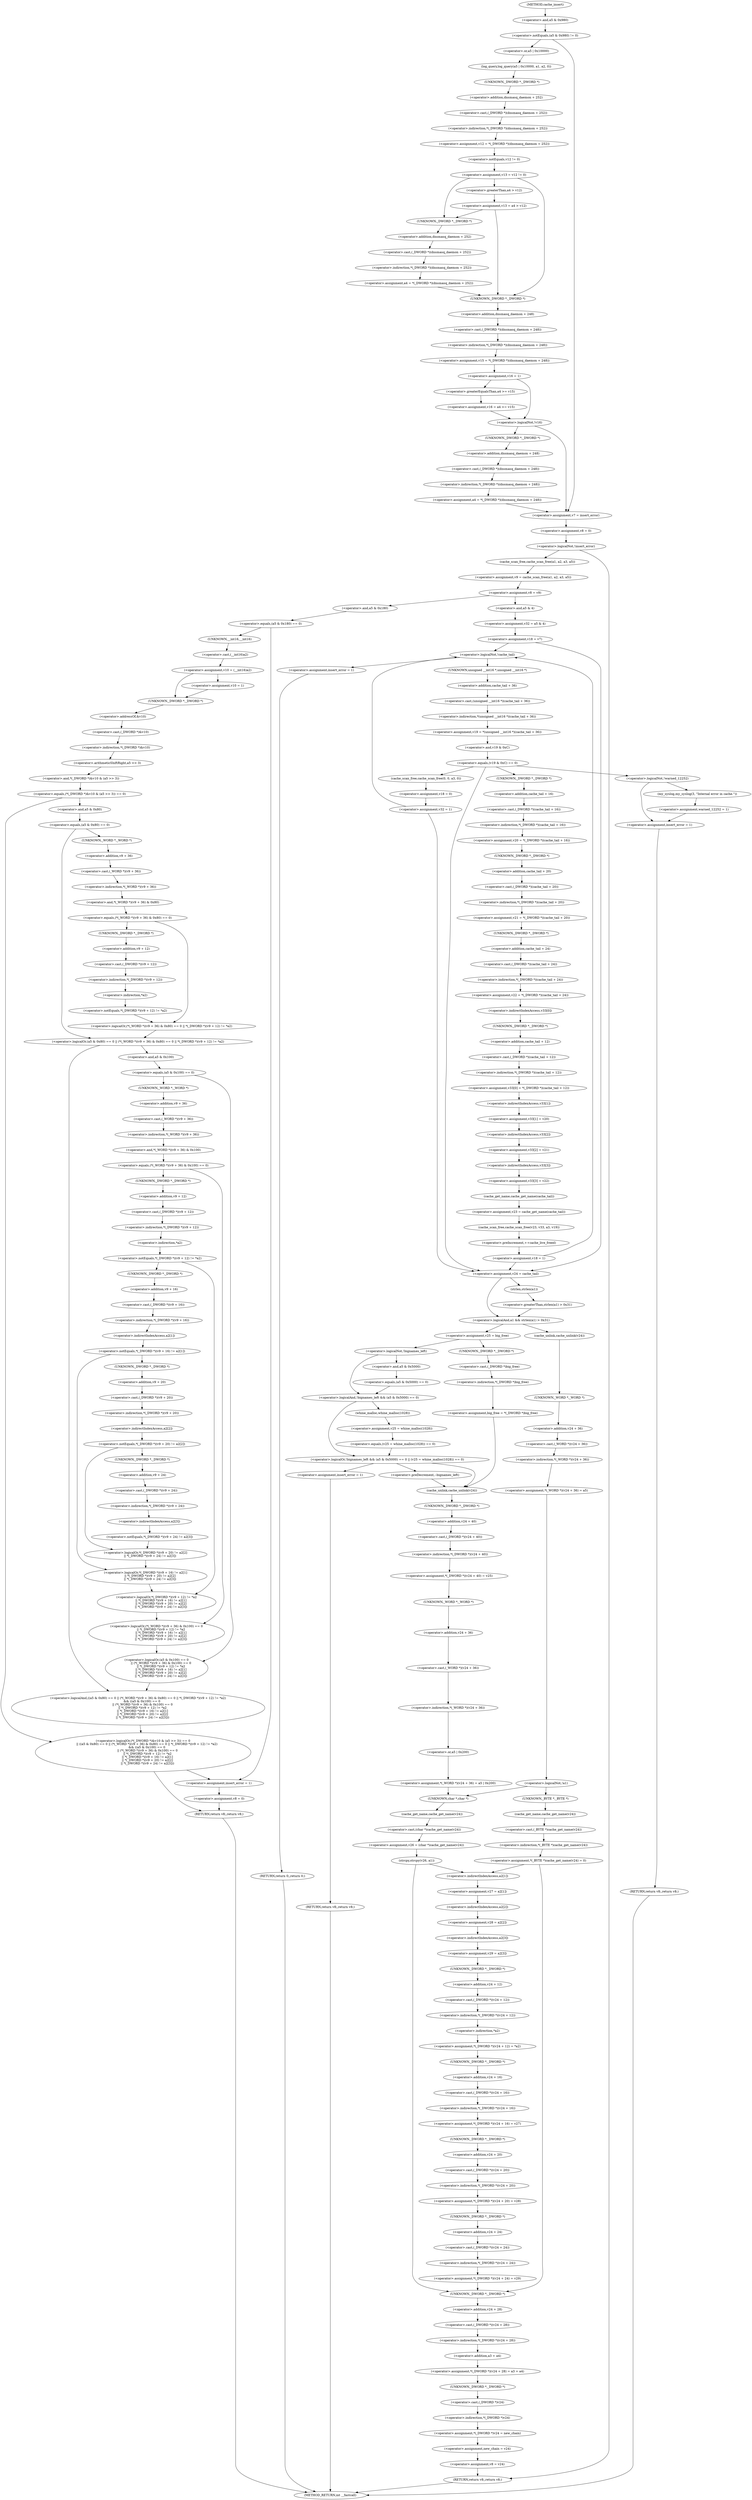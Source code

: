 digraph cache_insert {  
"1000153" [label = "(<operator>.notEquals,(a5 & 0x980) != 0)" ]
"1000154" [label = "(<operator>.and,a5 & 0x980)" ]
"1000159" [label = "(log_query,log_query(a5 | 0x10000, a1, a2, 0))" ]
"1000160" [label = "(<operator>.or,a5 | 0x10000)" ]
"1000166" [label = "(<operator>.assignment,v12 = *(_DWORD *)(dnsmasq_daemon + 252))" ]
"1000168" [label = "(<operator>.indirection,*(_DWORD *)(dnsmasq_daemon + 252))" ]
"1000169" [label = "(<operator>.cast,(_DWORD *)(dnsmasq_daemon + 252))" ]
"1000170" [label = "(UNKNOWN,_DWORD *,_DWORD *)" ]
"1000171" [label = "(<operator>.addition,dnsmasq_daemon + 252)" ]
"1000174" [label = "(<operator>.assignment,v13 = v12 != 0)" ]
"1000176" [label = "(<operator>.notEquals,v12 != 0)" ]
"1000181" [label = "(<operator>.assignment,v13 = a4 > v12)" ]
"1000183" [label = "(<operator>.greaterThan,a4 > v12)" ]
"1000188" [label = "(<operator>.assignment,a4 = *(_DWORD *)(dnsmasq_daemon + 252))" ]
"1000190" [label = "(<operator>.indirection,*(_DWORD *)(dnsmasq_daemon + 252))" ]
"1000191" [label = "(<operator>.cast,(_DWORD *)(dnsmasq_daemon + 252))" ]
"1000192" [label = "(UNKNOWN,_DWORD *,_DWORD *)" ]
"1000193" [label = "(<operator>.addition,dnsmasq_daemon + 252)" ]
"1000196" [label = "(<operator>.assignment,v15 = *(_DWORD *)(dnsmasq_daemon + 248))" ]
"1000198" [label = "(<operator>.indirection,*(_DWORD *)(dnsmasq_daemon + 248))" ]
"1000199" [label = "(<operator>.cast,(_DWORD *)(dnsmasq_daemon + 248))" ]
"1000200" [label = "(UNKNOWN,_DWORD *,_DWORD *)" ]
"1000201" [label = "(<operator>.addition,dnsmasq_daemon + 248)" ]
"1000204" [label = "(<operator>.assignment,v16 = 1)" ]
"1000209" [label = "(<operator>.assignment,v16 = a4 >= v15)" ]
"1000211" [label = "(<operator>.greaterEqualsThan,a4 >= v15)" ]
"1000215" [label = "(<operator>.logicalNot,!v16)" ]
"1000217" [label = "(<operator>.assignment,a4 = *(_DWORD *)(dnsmasq_daemon + 248))" ]
"1000219" [label = "(<operator>.indirection,*(_DWORD *)(dnsmasq_daemon + 248))" ]
"1000220" [label = "(<operator>.cast,(_DWORD *)(dnsmasq_daemon + 248))" ]
"1000221" [label = "(UNKNOWN,_DWORD *,_DWORD *)" ]
"1000222" [label = "(<operator>.addition,dnsmasq_daemon + 248)" ]
"1000225" [label = "(<operator>.assignment,v7 = insert_error)" ]
"1000228" [label = "(<operator>.assignment,v8 = 0)" ]
"1000232" [label = "(<operator>.logicalNot,!insert_error)" ]
"1000235" [label = "(<operator>.assignment,v9 = cache_scan_free(a1, a2, a3, a5))" ]
"1000237" [label = "(cache_scan_free,cache_scan_free(a1, a2, a3, a5))" ]
"1000242" [label = "(<operator>.assignment,v8 = v9)" ]
"1000249" [label = "(<operator>.equals,(a5 & 0x180) == 0)" ]
"1000250" [label = "(<operator>.and,a5 & 0x180)" ]
"1000255" [label = "(<operator>.assignment,v10 = (__int16)a2)" ]
"1000257" [label = "(<operator>.cast,(__int16)a2)" ]
"1000258" [label = "(UNKNOWN,__int16,__int16)" ]
"1000262" [label = "(<operator>.assignment,v10 = 1)" ]
"1000266" [label = "(<operator>.logicalOr,(*(_DWORD *)&v10 & (a5 >> 3)) == 0\n        || ((a5 & 0x80) == 0 || (*(_WORD *)(v9 + 36) & 0x80) == 0 || *(_DWORD *)(v9 + 12) != *a2)\n        && ((a5 & 0x100) == 0\n         || (*(_WORD *)(v9 + 36) & 0x100) == 0\n         || *(_DWORD *)(v9 + 12) != *a2\n         || *(_DWORD *)(v9 + 16) != a2[1]\n         || *(_DWORD *)(v9 + 20) != a2[2]\n         || *(_DWORD *)(v9 + 24) != a2[3]))" ]
"1000267" [label = "(<operator>.equals,(*(_DWORD *)&v10 & (a5 >> 3)) == 0)" ]
"1000268" [label = "(<operator>.and,*(_DWORD *)&v10 & (a5 >> 3))" ]
"1000269" [label = "(<operator>.indirection,*(_DWORD *)&v10)" ]
"1000270" [label = "(<operator>.cast,(_DWORD *)&v10)" ]
"1000271" [label = "(UNKNOWN,_DWORD *,_DWORD *)" ]
"1000272" [label = "(<operator>.addressOf,&v10)" ]
"1000274" [label = "(<operator>.arithmeticShiftRight,a5 >> 3)" ]
"1000278" [label = "(<operator>.logicalAnd,((a5 & 0x80) == 0 || (*(_WORD *)(v9 + 36) & 0x80) == 0 || *(_DWORD *)(v9 + 12) != *a2)\n        && ((a5 & 0x100) == 0\n         || (*(_WORD *)(v9 + 36) & 0x100) == 0\n         || *(_DWORD *)(v9 + 12) != *a2\n         || *(_DWORD *)(v9 + 16) != a2[1]\n         || *(_DWORD *)(v9 + 20) != a2[2]\n         || *(_DWORD *)(v9 + 24) != a2[3]))" ]
"1000279" [label = "(<operator>.logicalOr,(a5 & 0x80) == 0 || (*(_WORD *)(v9 + 36) & 0x80) == 0 || *(_DWORD *)(v9 + 12) != *a2)" ]
"1000280" [label = "(<operator>.equals,(a5 & 0x80) == 0)" ]
"1000281" [label = "(<operator>.and,a5 & 0x80)" ]
"1000285" [label = "(<operator>.logicalOr,(*(_WORD *)(v9 + 36) & 0x80) == 0 || *(_DWORD *)(v9 + 12) != *a2)" ]
"1000286" [label = "(<operator>.equals,(*(_WORD *)(v9 + 36) & 0x80) == 0)" ]
"1000287" [label = "(<operator>.and,*(_WORD *)(v9 + 36) & 0x80)" ]
"1000288" [label = "(<operator>.indirection,*(_WORD *)(v9 + 36))" ]
"1000289" [label = "(<operator>.cast,(_WORD *)(v9 + 36))" ]
"1000290" [label = "(UNKNOWN,_WORD *,_WORD *)" ]
"1000291" [label = "(<operator>.addition,v9 + 36)" ]
"1000296" [label = "(<operator>.notEquals,*(_DWORD *)(v9 + 12) != *a2)" ]
"1000297" [label = "(<operator>.indirection,*(_DWORD *)(v9 + 12))" ]
"1000298" [label = "(<operator>.cast,(_DWORD *)(v9 + 12))" ]
"1000299" [label = "(UNKNOWN,_DWORD *,_DWORD *)" ]
"1000300" [label = "(<operator>.addition,v9 + 12)" ]
"1000303" [label = "(<operator>.indirection,*a2)" ]
"1000305" [label = "(<operator>.logicalOr,(a5 & 0x100) == 0\n         || (*(_WORD *)(v9 + 36) & 0x100) == 0\n         || *(_DWORD *)(v9 + 12) != *a2\n         || *(_DWORD *)(v9 + 16) != a2[1]\n         || *(_DWORD *)(v9 + 20) != a2[2]\n         || *(_DWORD *)(v9 + 24) != a2[3])" ]
"1000306" [label = "(<operator>.equals,(a5 & 0x100) == 0)" ]
"1000307" [label = "(<operator>.and,a5 & 0x100)" ]
"1000311" [label = "(<operator>.logicalOr,(*(_WORD *)(v9 + 36) & 0x100) == 0\n         || *(_DWORD *)(v9 + 12) != *a2\n         || *(_DWORD *)(v9 + 16) != a2[1]\n         || *(_DWORD *)(v9 + 20) != a2[2]\n         || *(_DWORD *)(v9 + 24) != a2[3])" ]
"1000312" [label = "(<operator>.equals,(*(_WORD *)(v9 + 36) & 0x100) == 0)" ]
"1000313" [label = "(<operator>.and,*(_WORD *)(v9 + 36) & 0x100)" ]
"1000314" [label = "(<operator>.indirection,*(_WORD *)(v9 + 36))" ]
"1000315" [label = "(<operator>.cast,(_WORD *)(v9 + 36))" ]
"1000316" [label = "(UNKNOWN,_WORD *,_WORD *)" ]
"1000317" [label = "(<operator>.addition,v9 + 36)" ]
"1000322" [label = "(<operator>.logicalOr,*(_DWORD *)(v9 + 12) != *a2\n         || *(_DWORD *)(v9 + 16) != a2[1]\n         || *(_DWORD *)(v9 + 20) != a2[2]\n         || *(_DWORD *)(v9 + 24) != a2[3])" ]
"1000323" [label = "(<operator>.notEquals,*(_DWORD *)(v9 + 12) != *a2)" ]
"1000324" [label = "(<operator>.indirection,*(_DWORD *)(v9 + 12))" ]
"1000325" [label = "(<operator>.cast,(_DWORD *)(v9 + 12))" ]
"1000326" [label = "(UNKNOWN,_DWORD *,_DWORD *)" ]
"1000327" [label = "(<operator>.addition,v9 + 12)" ]
"1000330" [label = "(<operator>.indirection,*a2)" ]
"1000332" [label = "(<operator>.logicalOr,*(_DWORD *)(v9 + 16) != a2[1]\n         || *(_DWORD *)(v9 + 20) != a2[2]\n         || *(_DWORD *)(v9 + 24) != a2[3])" ]
"1000333" [label = "(<operator>.notEquals,*(_DWORD *)(v9 + 16) != a2[1])" ]
"1000334" [label = "(<operator>.indirection,*(_DWORD *)(v9 + 16))" ]
"1000335" [label = "(<operator>.cast,(_DWORD *)(v9 + 16))" ]
"1000336" [label = "(UNKNOWN,_DWORD *,_DWORD *)" ]
"1000337" [label = "(<operator>.addition,v9 + 16)" ]
"1000340" [label = "(<operator>.indirectIndexAccess,a2[1])" ]
"1000343" [label = "(<operator>.logicalOr,*(_DWORD *)(v9 + 20) != a2[2]\n         || *(_DWORD *)(v9 + 24) != a2[3])" ]
"1000344" [label = "(<operator>.notEquals,*(_DWORD *)(v9 + 20) != a2[2])" ]
"1000345" [label = "(<operator>.indirection,*(_DWORD *)(v9 + 20))" ]
"1000346" [label = "(<operator>.cast,(_DWORD *)(v9 + 20))" ]
"1000347" [label = "(UNKNOWN,_DWORD *,_DWORD *)" ]
"1000348" [label = "(<operator>.addition,v9 + 20)" ]
"1000351" [label = "(<operator>.indirectIndexAccess,a2[2])" ]
"1000354" [label = "(<operator>.notEquals,*(_DWORD *)(v9 + 24) != a2[3])" ]
"1000355" [label = "(<operator>.indirection,*(_DWORD *)(v9 + 24))" ]
"1000356" [label = "(<operator>.cast,(_DWORD *)(v9 + 24))" ]
"1000357" [label = "(UNKNOWN,_DWORD *,_DWORD *)" ]
"1000358" [label = "(<operator>.addition,v9 + 24)" ]
"1000361" [label = "(<operator>.indirectIndexAccess,a2[3])" ]
"1000366" [label = "(<operator>.assignment,insert_error = 1)" ]
"1000369" [label = "(<operator>.assignment,v8 = 0)" ]
"1000372" [label = "(RETURN,return v8;,return v8;)" ]
"1000374" [label = "(<operator>.assignment,v32 = a5 & 4)" ]
"1000376" [label = "(<operator>.and,a5 & 4)" ]
"1000379" [label = "(<operator>.assignment,v18 = v7)" ]
"1000386" [label = "(<operator>.logicalNot,!cache_tail)" ]
"1000389" [label = "(<operator>.assignment,insert_error = 1)" ]
"1000392" [label = "(RETURN,return 0;,return 0;)" ]
"1000394" [label = "(<operator>.assignment,v19 = *(unsigned __int16 *)(cache_tail + 36))" ]
"1000396" [label = "(<operator>.indirection,*(unsigned __int16 *)(cache_tail + 36))" ]
"1000397" [label = "(<operator>.cast,(unsigned __int16 *)(cache_tail + 36))" ]
"1000398" [label = "(UNKNOWN,unsigned __int16 *,unsigned __int16 *)" ]
"1000399" [label = "(<operator>.addition,cache_tail + 36)" ]
"1000403" [label = "(<operator>.equals,(v19 & 0xC) == 0)" ]
"1000404" [label = "(<operator>.and,v19 & 0xC)" ]
"1000413" [label = "(<operator>.logicalNot,!warned_12252)" ]
"1000416" [label = "(my_syslog,my_syslog(3, \"Internal error in cache.\"))" ]
"1000419" [label = "(<operator>.assignment,warned_12252 = 1)" ]
"1000422" [label = "(<operator>.assignment,insert_error = 1)" ]
"1000425" [label = "(RETURN,return v8;,return v8;)" ]
"1000430" [label = "(<operator>.assignment,v20 = *(_DWORD *)(cache_tail + 16))" ]
"1000432" [label = "(<operator>.indirection,*(_DWORD *)(cache_tail + 16))" ]
"1000433" [label = "(<operator>.cast,(_DWORD *)(cache_tail + 16))" ]
"1000434" [label = "(UNKNOWN,_DWORD *,_DWORD *)" ]
"1000435" [label = "(<operator>.addition,cache_tail + 16)" ]
"1000438" [label = "(<operator>.assignment,v21 = *(_DWORD *)(cache_tail + 20))" ]
"1000440" [label = "(<operator>.indirection,*(_DWORD *)(cache_tail + 20))" ]
"1000441" [label = "(<operator>.cast,(_DWORD *)(cache_tail + 20))" ]
"1000442" [label = "(UNKNOWN,_DWORD *,_DWORD *)" ]
"1000443" [label = "(<operator>.addition,cache_tail + 20)" ]
"1000446" [label = "(<operator>.assignment,v22 = *(_DWORD *)(cache_tail + 24))" ]
"1000448" [label = "(<operator>.indirection,*(_DWORD *)(cache_tail + 24))" ]
"1000449" [label = "(<operator>.cast,(_DWORD *)(cache_tail + 24))" ]
"1000450" [label = "(UNKNOWN,_DWORD *,_DWORD *)" ]
"1000451" [label = "(<operator>.addition,cache_tail + 24)" ]
"1000454" [label = "(<operator>.assignment,v33[0] = *(_DWORD *)(cache_tail + 12))" ]
"1000455" [label = "(<operator>.indirectIndexAccess,v33[0])" ]
"1000458" [label = "(<operator>.indirection,*(_DWORD *)(cache_tail + 12))" ]
"1000459" [label = "(<operator>.cast,(_DWORD *)(cache_tail + 12))" ]
"1000460" [label = "(UNKNOWN,_DWORD *,_DWORD *)" ]
"1000461" [label = "(<operator>.addition,cache_tail + 12)" ]
"1000464" [label = "(<operator>.assignment,v33[1] = v20)" ]
"1000465" [label = "(<operator>.indirectIndexAccess,v33[1])" ]
"1000469" [label = "(<operator>.assignment,v33[2] = v21)" ]
"1000470" [label = "(<operator>.indirectIndexAccess,v33[2])" ]
"1000474" [label = "(<operator>.assignment,v33[3] = v22)" ]
"1000475" [label = "(<operator>.indirectIndexAccess,v33[3])" ]
"1000479" [label = "(<operator>.assignment,v23 = cache_get_name(cache_tail))" ]
"1000481" [label = "(cache_get_name,cache_get_name(cache_tail))" ]
"1000483" [label = "(cache_scan_free,cache_scan_free(v23, v33, a3, v19))" ]
"1000488" [label = "(<operator>.preIncrement,++cache_live_freed)" ]
"1000490" [label = "(<operator>.assignment,v18 = 1)" ]
"1000495" [label = "(cache_scan_free,cache_scan_free(0, 0, a3, 0))" ]
"1000500" [label = "(<operator>.assignment,v18 = 0)" ]
"1000503" [label = "(<operator>.assignment,v32 = 1)" ]
"1000506" [label = "(<operator>.assignment,v24 = cache_tail)" ]
"1000510" [label = "(<operator>.logicalAnd,a1 && strlen(a1) > 0x31)" ]
"1000512" [label = "(<operator>.greaterThan,strlen(a1) > 0x31)" ]
"1000513" [label = "(strlen,strlen(a1))" ]
"1000517" [label = "(<operator>.assignment,v25 = big_free)" ]
"1000523" [label = "(<operator>.assignment,big_free = *(_DWORD *)big_free)" ]
"1000525" [label = "(<operator>.indirection,*(_DWORD *)big_free)" ]
"1000526" [label = "(<operator>.cast,(_DWORD *)big_free)" ]
"1000527" [label = "(UNKNOWN,_DWORD *,_DWORD *)" ]
"1000532" [label = "(<operator>.logicalOr,!bignames_left && (a5 & 0x5000) == 0 || (v25 = whine_malloc(1028)) == 0)" ]
"1000533" [label = "(<operator>.logicalAnd,!bignames_left && (a5 & 0x5000) == 0)" ]
"1000534" [label = "(<operator>.logicalNot,!bignames_left)" ]
"1000536" [label = "(<operator>.equals,(a5 & 0x5000) == 0)" ]
"1000537" [label = "(<operator>.and,a5 & 0x5000)" ]
"1000541" [label = "(<operator>.equals,(v25 = whine_malloc(1028)) == 0)" ]
"1000542" [label = "(<operator>.assignment,v25 = whine_malloc(1028))" ]
"1000544" [label = "(whine_malloc,whine_malloc(1028))" ]
"1000548" [label = "(<operator>.assignment,insert_error = 1)" ]
"1000551" [label = "(RETURN,return v8;,return v8;)" ]
"1000555" [label = "(<operator>.preDecrement,--bignames_left)" ]
"1000557" [label = "(cache_unlink,cache_unlink(v24))" ]
"1000559" [label = "(<operator>.assignment,*(_DWORD *)(v24 + 40) = v25)" ]
"1000560" [label = "(<operator>.indirection,*(_DWORD *)(v24 + 40))" ]
"1000561" [label = "(<operator>.cast,(_DWORD *)(v24 + 40))" ]
"1000562" [label = "(UNKNOWN,_DWORD *,_DWORD *)" ]
"1000563" [label = "(<operator>.addition,v24 + 40)" ]
"1000567" [label = "(<operator>.assignment,*(_WORD *)(v24 + 36) = a5 | 0x200)" ]
"1000568" [label = "(<operator>.indirection,*(_WORD *)(v24 + 36))" ]
"1000569" [label = "(<operator>.cast,(_WORD *)(v24 + 36))" ]
"1000570" [label = "(UNKNOWN,_WORD *,_WORD *)" ]
"1000571" [label = "(<operator>.addition,v24 + 36)" ]
"1000574" [label = "(<operator>.or,a5 | 0x200)" ]
"1000579" [label = "(cache_unlink,cache_unlink(v24))" ]
"1000581" [label = "(<operator>.assignment,*(_WORD *)(v24 + 36) = a5)" ]
"1000582" [label = "(<operator>.indirection,*(_WORD *)(v24 + 36))" ]
"1000583" [label = "(<operator>.cast,(_WORD *)(v24 + 36))" ]
"1000584" [label = "(UNKNOWN,_WORD *,_WORD *)" ]
"1000585" [label = "(<operator>.addition,v24 + 36)" ]
"1000590" [label = "(<operator>.logicalNot,!a1)" ]
"1000593" [label = "(<operator>.assignment,*(_BYTE *)cache_get_name(v24) = 0)" ]
"1000594" [label = "(<operator>.indirection,*(_BYTE *)cache_get_name(v24))" ]
"1000595" [label = "(<operator>.cast,(_BYTE *)cache_get_name(v24))" ]
"1000596" [label = "(UNKNOWN,_BYTE *,_BYTE *)" ]
"1000597" [label = "(cache_get_name,cache_get_name(v24))" ]
"1000601" [label = "(<operator>.assignment,v26 = (char *)cache_get_name(v24))" ]
"1000603" [label = "(<operator>.cast,(char *)cache_get_name(v24))" ]
"1000604" [label = "(UNKNOWN,char *,char *)" ]
"1000605" [label = "(cache_get_name,cache_get_name(v24))" ]
"1000607" [label = "(strcpy,strcpy(v26, a1))" ]
"1000614" [label = "(<operator>.assignment,v27 = a2[1])" ]
"1000616" [label = "(<operator>.indirectIndexAccess,a2[1])" ]
"1000619" [label = "(<operator>.assignment,v28 = a2[2])" ]
"1000621" [label = "(<operator>.indirectIndexAccess,a2[2])" ]
"1000624" [label = "(<operator>.assignment,v29 = a2[3])" ]
"1000626" [label = "(<operator>.indirectIndexAccess,a2[3])" ]
"1000629" [label = "(<operator>.assignment,*(_DWORD *)(v24 + 12) = *a2)" ]
"1000630" [label = "(<operator>.indirection,*(_DWORD *)(v24 + 12))" ]
"1000631" [label = "(<operator>.cast,(_DWORD *)(v24 + 12))" ]
"1000632" [label = "(UNKNOWN,_DWORD *,_DWORD *)" ]
"1000633" [label = "(<operator>.addition,v24 + 12)" ]
"1000636" [label = "(<operator>.indirection,*a2)" ]
"1000638" [label = "(<operator>.assignment,*(_DWORD *)(v24 + 16) = v27)" ]
"1000639" [label = "(<operator>.indirection,*(_DWORD *)(v24 + 16))" ]
"1000640" [label = "(<operator>.cast,(_DWORD *)(v24 + 16))" ]
"1000641" [label = "(UNKNOWN,_DWORD *,_DWORD *)" ]
"1000642" [label = "(<operator>.addition,v24 + 16)" ]
"1000646" [label = "(<operator>.assignment,*(_DWORD *)(v24 + 20) = v28)" ]
"1000647" [label = "(<operator>.indirection,*(_DWORD *)(v24 + 20))" ]
"1000648" [label = "(<operator>.cast,(_DWORD *)(v24 + 20))" ]
"1000649" [label = "(UNKNOWN,_DWORD *,_DWORD *)" ]
"1000650" [label = "(<operator>.addition,v24 + 20)" ]
"1000654" [label = "(<operator>.assignment,*(_DWORD *)(v24 + 24) = v29)" ]
"1000655" [label = "(<operator>.indirection,*(_DWORD *)(v24 + 24))" ]
"1000656" [label = "(<operator>.cast,(_DWORD *)(v24 + 24))" ]
"1000657" [label = "(UNKNOWN,_DWORD *,_DWORD *)" ]
"1000658" [label = "(<operator>.addition,v24 + 24)" ]
"1000662" [label = "(<operator>.assignment,*(_DWORD *)(v24 + 28) = a3 + a4)" ]
"1000663" [label = "(<operator>.indirection,*(_DWORD *)(v24 + 28))" ]
"1000664" [label = "(<operator>.cast,(_DWORD *)(v24 + 28))" ]
"1000665" [label = "(UNKNOWN,_DWORD *,_DWORD *)" ]
"1000666" [label = "(<operator>.addition,v24 + 28)" ]
"1000669" [label = "(<operator>.addition,a3 + a4)" ]
"1000672" [label = "(<operator>.assignment,*(_DWORD *)v24 = new_chain)" ]
"1000673" [label = "(<operator>.indirection,*(_DWORD *)v24)" ]
"1000674" [label = "(<operator>.cast,(_DWORD *)v24)" ]
"1000675" [label = "(UNKNOWN,_DWORD *,_DWORD *)" ]
"1000678" [label = "(<operator>.assignment,new_chain = v24)" ]
"1000681" [label = "(<operator>.assignment,v8 = v24)" ]
"1000684" [label = "(RETURN,return v8;,return v8;)" ]
"1000123" [label = "(METHOD,cache_insert)" ]
"1000686" [label = "(METHOD_RETURN,int __fastcall)" ]
  "1000153" -> "1000160" 
  "1000153" -> "1000225" 
  "1000154" -> "1000153" 
  "1000159" -> "1000170" 
  "1000160" -> "1000159" 
  "1000166" -> "1000176" 
  "1000168" -> "1000166" 
  "1000169" -> "1000168" 
  "1000170" -> "1000171" 
  "1000171" -> "1000169" 
  "1000174" -> "1000183" 
  "1000174" -> "1000192" 
  "1000174" -> "1000200" 
  "1000176" -> "1000174" 
  "1000181" -> "1000192" 
  "1000181" -> "1000200" 
  "1000183" -> "1000181" 
  "1000188" -> "1000200" 
  "1000190" -> "1000188" 
  "1000191" -> "1000190" 
  "1000192" -> "1000193" 
  "1000193" -> "1000191" 
  "1000196" -> "1000204" 
  "1000198" -> "1000196" 
  "1000199" -> "1000198" 
  "1000200" -> "1000201" 
  "1000201" -> "1000199" 
  "1000204" -> "1000211" 
  "1000204" -> "1000215" 
  "1000209" -> "1000215" 
  "1000211" -> "1000209" 
  "1000215" -> "1000221" 
  "1000215" -> "1000225" 
  "1000217" -> "1000225" 
  "1000219" -> "1000217" 
  "1000220" -> "1000219" 
  "1000221" -> "1000222" 
  "1000222" -> "1000220" 
  "1000225" -> "1000228" 
  "1000228" -> "1000232" 
  "1000232" -> "1000237" 
  "1000232" -> "1000684" 
  "1000235" -> "1000242" 
  "1000237" -> "1000235" 
  "1000242" -> "1000250" 
  "1000242" -> "1000376" 
  "1000249" -> "1000366" 
  "1000249" -> "1000258" 
  "1000250" -> "1000249" 
  "1000255" -> "1000271" 
  "1000255" -> "1000262" 
  "1000257" -> "1000255" 
  "1000258" -> "1000257" 
  "1000262" -> "1000271" 
  "1000266" -> "1000366" 
  "1000266" -> "1000372" 
  "1000267" -> "1000266" 
  "1000267" -> "1000281" 
  "1000268" -> "1000267" 
  "1000269" -> "1000274" 
  "1000270" -> "1000269" 
  "1000271" -> "1000272" 
  "1000272" -> "1000270" 
  "1000274" -> "1000268" 
  "1000278" -> "1000266" 
  "1000279" -> "1000278" 
  "1000279" -> "1000307" 
  "1000280" -> "1000290" 
  "1000280" -> "1000279" 
  "1000281" -> "1000280" 
  "1000285" -> "1000279" 
  "1000286" -> "1000299" 
  "1000286" -> "1000285" 
  "1000287" -> "1000286" 
  "1000288" -> "1000287" 
  "1000289" -> "1000288" 
  "1000290" -> "1000291" 
  "1000291" -> "1000289" 
  "1000296" -> "1000285" 
  "1000297" -> "1000303" 
  "1000298" -> "1000297" 
  "1000299" -> "1000300" 
  "1000300" -> "1000298" 
  "1000303" -> "1000296" 
  "1000305" -> "1000278" 
  "1000306" -> "1000316" 
  "1000306" -> "1000305" 
  "1000307" -> "1000306" 
  "1000311" -> "1000305" 
  "1000312" -> "1000326" 
  "1000312" -> "1000311" 
  "1000313" -> "1000312" 
  "1000314" -> "1000313" 
  "1000315" -> "1000314" 
  "1000316" -> "1000317" 
  "1000317" -> "1000315" 
  "1000322" -> "1000311" 
  "1000323" -> "1000336" 
  "1000323" -> "1000322" 
  "1000324" -> "1000330" 
  "1000325" -> "1000324" 
  "1000326" -> "1000327" 
  "1000327" -> "1000325" 
  "1000330" -> "1000323" 
  "1000332" -> "1000322" 
  "1000333" -> "1000347" 
  "1000333" -> "1000332" 
  "1000334" -> "1000340" 
  "1000335" -> "1000334" 
  "1000336" -> "1000337" 
  "1000337" -> "1000335" 
  "1000340" -> "1000333" 
  "1000343" -> "1000332" 
  "1000344" -> "1000357" 
  "1000344" -> "1000343" 
  "1000345" -> "1000351" 
  "1000346" -> "1000345" 
  "1000347" -> "1000348" 
  "1000348" -> "1000346" 
  "1000351" -> "1000344" 
  "1000354" -> "1000343" 
  "1000355" -> "1000361" 
  "1000356" -> "1000355" 
  "1000357" -> "1000358" 
  "1000358" -> "1000356" 
  "1000361" -> "1000354" 
  "1000366" -> "1000369" 
  "1000369" -> "1000372" 
  "1000372" -> "1000686" 
  "1000374" -> "1000379" 
  "1000376" -> "1000374" 
  "1000379" -> "1000386" 
  "1000379" -> "1000506" 
  "1000386" -> "1000389" 
  "1000386" -> "1000398" 
  "1000389" -> "1000392" 
  "1000392" -> "1000686" 
  "1000394" -> "1000404" 
  "1000396" -> "1000394" 
  "1000397" -> "1000396" 
  "1000398" -> "1000399" 
  "1000399" -> "1000397" 
  "1000403" -> "1000506" 
  "1000403" -> "1000413" 
  "1000403" -> "1000434" 
  "1000403" -> "1000495" 
  "1000404" -> "1000403" 
  "1000413" -> "1000416" 
  "1000413" -> "1000422" 
  "1000416" -> "1000419" 
  "1000419" -> "1000422" 
  "1000422" -> "1000425" 
  "1000425" -> "1000686" 
  "1000430" -> "1000442" 
  "1000432" -> "1000430" 
  "1000433" -> "1000432" 
  "1000434" -> "1000435" 
  "1000435" -> "1000433" 
  "1000438" -> "1000450" 
  "1000440" -> "1000438" 
  "1000441" -> "1000440" 
  "1000442" -> "1000443" 
  "1000443" -> "1000441" 
  "1000446" -> "1000455" 
  "1000448" -> "1000446" 
  "1000449" -> "1000448" 
  "1000450" -> "1000451" 
  "1000451" -> "1000449" 
  "1000454" -> "1000465" 
  "1000455" -> "1000460" 
  "1000458" -> "1000454" 
  "1000459" -> "1000458" 
  "1000460" -> "1000461" 
  "1000461" -> "1000459" 
  "1000464" -> "1000470" 
  "1000465" -> "1000464" 
  "1000469" -> "1000475" 
  "1000470" -> "1000469" 
  "1000474" -> "1000481" 
  "1000475" -> "1000474" 
  "1000479" -> "1000483" 
  "1000481" -> "1000479" 
  "1000483" -> "1000488" 
  "1000488" -> "1000490" 
  "1000490" -> "1000386" 
  "1000490" -> "1000506" 
  "1000495" -> "1000500" 
  "1000500" -> "1000503" 
  "1000503" -> "1000386" 
  "1000503" -> "1000506" 
  "1000506" -> "1000510" 
  "1000506" -> "1000513" 
  "1000510" -> "1000517" 
  "1000510" -> "1000579" 
  "1000512" -> "1000510" 
  "1000513" -> "1000512" 
  "1000517" -> "1000527" 
  "1000517" -> "1000534" 
  "1000523" -> "1000557" 
  "1000525" -> "1000523" 
  "1000526" -> "1000525" 
  "1000527" -> "1000526" 
  "1000532" -> "1000548" 
  "1000532" -> "1000555" 
  "1000532" -> "1000557" 
  "1000533" -> "1000532" 
  "1000533" -> "1000544" 
  "1000534" -> "1000533" 
  "1000534" -> "1000537" 
  "1000536" -> "1000533" 
  "1000537" -> "1000536" 
  "1000541" -> "1000532" 
  "1000542" -> "1000541" 
  "1000544" -> "1000542" 
  "1000548" -> "1000551" 
  "1000551" -> "1000686" 
  "1000555" -> "1000557" 
  "1000557" -> "1000562" 
  "1000559" -> "1000570" 
  "1000560" -> "1000559" 
  "1000561" -> "1000560" 
  "1000562" -> "1000563" 
  "1000563" -> "1000561" 
  "1000567" -> "1000604" 
  "1000568" -> "1000574" 
  "1000569" -> "1000568" 
  "1000570" -> "1000571" 
  "1000571" -> "1000569" 
  "1000574" -> "1000567" 
  "1000579" -> "1000584" 
  "1000581" -> "1000590" 
  "1000582" -> "1000581" 
  "1000583" -> "1000582" 
  "1000584" -> "1000585" 
  "1000585" -> "1000583" 
  "1000590" -> "1000596" 
  "1000590" -> "1000604" 
  "1000593" -> "1000665" 
  "1000593" -> "1000616" 
  "1000594" -> "1000593" 
  "1000595" -> "1000594" 
  "1000596" -> "1000597" 
  "1000597" -> "1000595" 
  "1000601" -> "1000607" 
  "1000603" -> "1000601" 
  "1000604" -> "1000605" 
  "1000605" -> "1000603" 
  "1000607" -> "1000665" 
  "1000607" -> "1000616" 
  "1000614" -> "1000621" 
  "1000616" -> "1000614" 
  "1000619" -> "1000626" 
  "1000621" -> "1000619" 
  "1000624" -> "1000632" 
  "1000626" -> "1000624" 
  "1000629" -> "1000641" 
  "1000630" -> "1000636" 
  "1000631" -> "1000630" 
  "1000632" -> "1000633" 
  "1000633" -> "1000631" 
  "1000636" -> "1000629" 
  "1000638" -> "1000649" 
  "1000639" -> "1000638" 
  "1000640" -> "1000639" 
  "1000641" -> "1000642" 
  "1000642" -> "1000640" 
  "1000646" -> "1000657" 
  "1000647" -> "1000646" 
  "1000648" -> "1000647" 
  "1000649" -> "1000650" 
  "1000650" -> "1000648" 
  "1000654" -> "1000665" 
  "1000655" -> "1000654" 
  "1000656" -> "1000655" 
  "1000657" -> "1000658" 
  "1000658" -> "1000656" 
  "1000662" -> "1000675" 
  "1000663" -> "1000669" 
  "1000664" -> "1000663" 
  "1000665" -> "1000666" 
  "1000666" -> "1000664" 
  "1000669" -> "1000662" 
  "1000672" -> "1000678" 
  "1000673" -> "1000672" 
  "1000674" -> "1000673" 
  "1000675" -> "1000674" 
  "1000678" -> "1000681" 
  "1000681" -> "1000684" 
  "1000684" -> "1000686" 
  "1000123" -> "1000154" 
}
